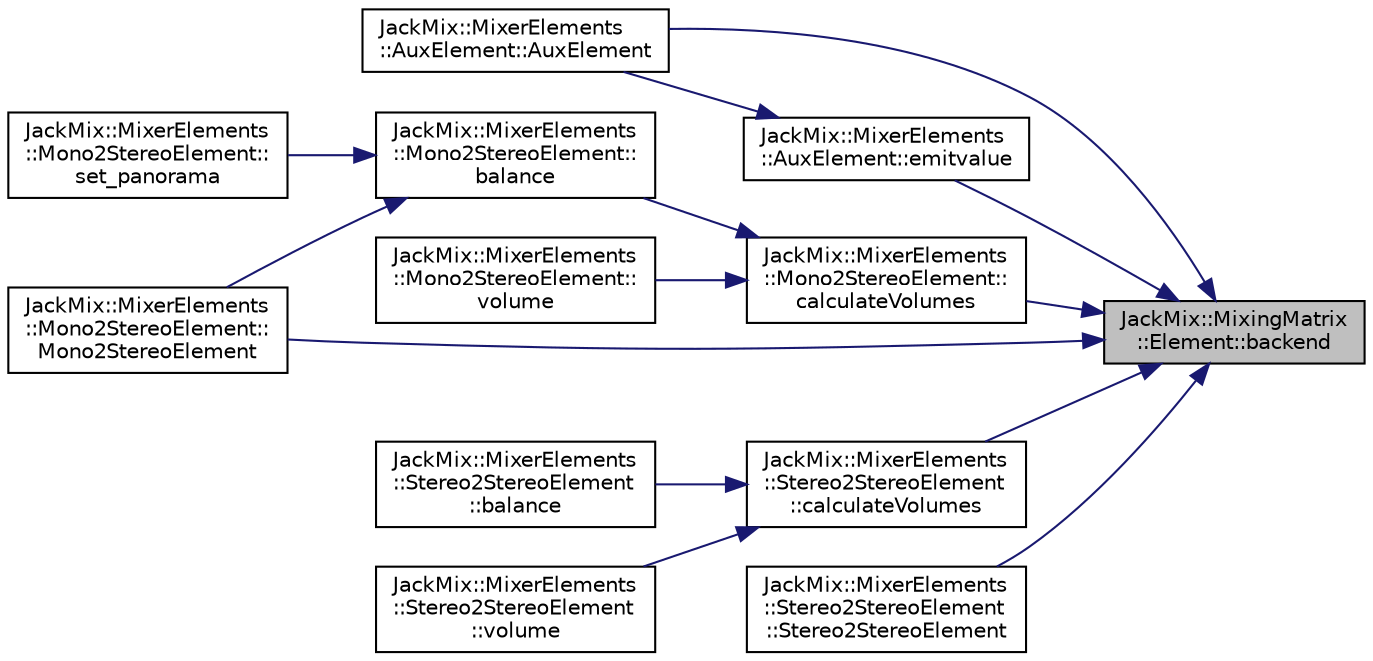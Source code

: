 digraph "JackMix::MixingMatrix::Element::backend"
{
 // LATEX_PDF_SIZE
  edge [fontname="Helvetica",fontsize="10",labelfontname="Helvetica",labelfontsize="10"];
  node [fontname="Helvetica",fontsize="10",shape=record];
  rankdir="RL";
  Node1 [label="JackMix::MixingMatrix\l::Element::backend",height=0.2,width=0.4,color="black", fillcolor="grey75", style="filled", fontcolor="black",tooltip=" "];
  Node1 -> Node2 [dir="back",color="midnightblue",fontsize="10",style="solid",fontname="Helvetica"];
  Node2 [label="JackMix::MixerElements\l::AuxElement::AuxElement",height=0.2,width=0.4,color="black", fillcolor="white", style="filled",URL="$df/dbc/class_jack_mix_1_1_mixer_elements_1_1_aux_element.html#ac51dd9e5fba904d42dbcce48a41b48fc",tooltip=" "];
  Node1 -> Node3 [dir="back",color="midnightblue",fontsize="10",style="solid",fontname="Helvetica"];
  Node3 [label="JackMix::MixerElements\l::Mono2StereoElement::\lcalculateVolumes",height=0.2,width=0.4,color="black", fillcolor="white", style="filled",URL="$d8/d64/class_jack_mix_1_1_mixer_elements_1_1_mono2_stereo_element.html#a634d1555deeb856b6779c3c874801ad4",tooltip=" "];
  Node3 -> Node4 [dir="back",color="midnightblue",fontsize="10",style="solid",fontname="Helvetica"];
  Node4 [label="JackMix::MixerElements\l::Mono2StereoElement::\lbalance",height=0.2,width=0.4,color="black", fillcolor="white", style="filled",URL="$d8/d64/class_jack_mix_1_1_mixer_elements_1_1_mono2_stereo_element.html#a5422a9e5c870f7289e44d633956d546f",tooltip=" "];
  Node4 -> Node5 [dir="back",color="midnightblue",fontsize="10",style="solid",fontname="Helvetica"];
  Node5 [label="JackMix::MixerElements\l::Mono2StereoElement::\lMono2StereoElement",height=0.2,width=0.4,color="black", fillcolor="white", style="filled",URL="$d8/d64/class_jack_mix_1_1_mixer_elements_1_1_mono2_stereo_element.html#a5844619981937c6c89d9b6d6e89741e8",tooltip=" "];
  Node4 -> Node6 [dir="back",color="midnightblue",fontsize="10",style="solid",fontname="Helvetica"];
  Node6 [label="JackMix::MixerElements\l::Mono2StereoElement::\lset_panorama",height=0.2,width=0.4,color="black", fillcolor="white", style="filled",URL="$d8/d64/class_jack_mix_1_1_mixer_elements_1_1_mono2_stereo_element.html#a14099499871505a15fe58c62a2b5774e",tooltip=" "];
  Node3 -> Node7 [dir="back",color="midnightblue",fontsize="10",style="solid",fontname="Helvetica"];
  Node7 [label="JackMix::MixerElements\l::Mono2StereoElement::\lvolume",height=0.2,width=0.4,color="black", fillcolor="white", style="filled",URL="$d8/d64/class_jack_mix_1_1_mixer_elements_1_1_mono2_stereo_element.html#a815dc54216fece3d08a5d3955571b1c0",tooltip=" "];
  Node1 -> Node8 [dir="back",color="midnightblue",fontsize="10",style="solid",fontname="Helvetica"];
  Node8 [label="JackMix::MixerElements\l::Stereo2StereoElement\l::calculateVolumes",height=0.2,width=0.4,color="black", fillcolor="white", style="filled",URL="$de/d2c/class_jack_mix_1_1_mixer_elements_1_1_stereo2_stereo_element.html#ac7d2c0bdd35b70303997ed441e6d27cd",tooltip=" "];
  Node8 -> Node9 [dir="back",color="midnightblue",fontsize="10",style="solid",fontname="Helvetica"];
  Node9 [label="JackMix::MixerElements\l::Stereo2StereoElement\l::balance",height=0.2,width=0.4,color="black", fillcolor="white", style="filled",URL="$de/d2c/class_jack_mix_1_1_mixer_elements_1_1_stereo2_stereo_element.html#a39cb181820910a4cfd78c9bf9683c5c8",tooltip=" "];
  Node8 -> Node10 [dir="back",color="midnightblue",fontsize="10",style="solid",fontname="Helvetica"];
  Node10 [label="JackMix::MixerElements\l::Stereo2StereoElement\l::volume",height=0.2,width=0.4,color="black", fillcolor="white", style="filled",URL="$de/d2c/class_jack_mix_1_1_mixer_elements_1_1_stereo2_stereo_element.html#ae3b92d9806b95a540c22ea1e41e7c86a",tooltip=" "];
  Node1 -> Node11 [dir="back",color="midnightblue",fontsize="10",style="solid",fontname="Helvetica"];
  Node11 [label="JackMix::MixerElements\l::AuxElement::emitvalue",height=0.2,width=0.4,color="black", fillcolor="white", style="filled",URL="$df/dbc/class_jack_mix_1_1_mixer_elements_1_1_aux_element.html#a3740dae7797cc6e332a707f9793686c8",tooltip=" "];
  Node11 -> Node2 [dir="back",color="midnightblue",fontsize="10",style="solid",fontname="Helvetica"];
  Node1 -> Node5 [dir="back",color="midnightblue",fontsize="10",style="solid",fontname="Helvetica"];
  Node1 -> Node12 [dir="back",color="midnightblue",fontsize="10",style="solid",fontname="Helvetica"];
  Node12 [label="JackMix::MixerElements\l::Stereo2StereoElement\l::Stereo2StereoElement",height=0.2,width=0.4,color="black", fillcolor="white", style="filled",URL="$de/d2c/class_jack_mix_1_1_mixer_elements_1_1_stereo2_stereo_element.html#a025804fa9eccfdf9be1b2933c621aeed",tooltip=" "];
}
